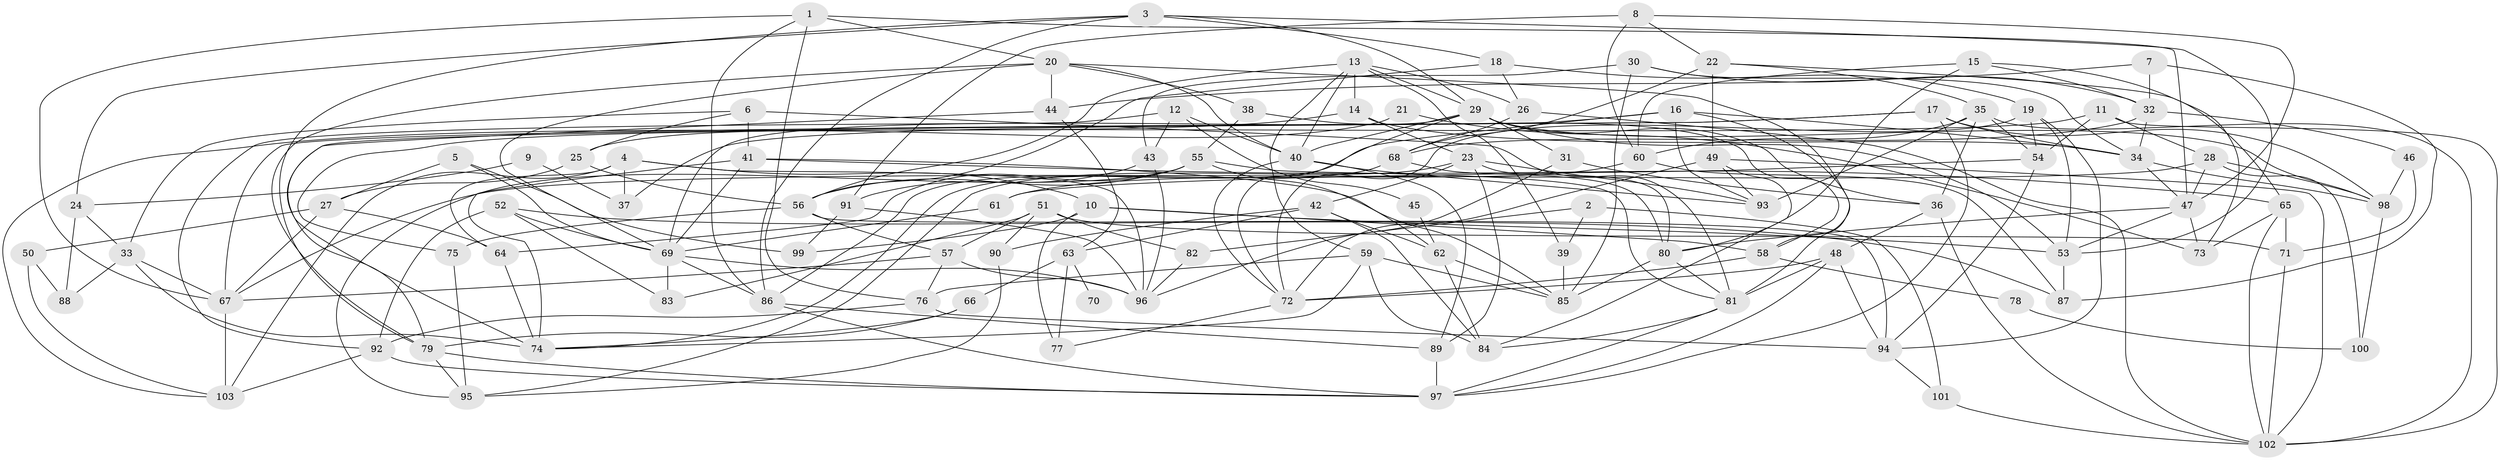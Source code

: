 // original degree distribution, {5: 0.23129251700680273, 3: 0.23809523809523808, 2: 0.14965986394557823, 4: 0.2653061224489796, 6: 0.061224489795918366, 7: 0.034013605442176874, 8: 0.02040816326530612}
// Generated by graph-tools (version 1.1) at 2025/37/03/04/25 23:37:10]
// undirected, 103 vertices, 243 edges
graph export_dot {
  node [color=gray90,style=filled];
  1;
  2;
  3;
  4;
  5;
  6;
  7;
  8;
  9;
  10;
  11;
  12;
  13;
  14;
  15;
  16;
  17;
  18;
  19;
  20;
  21;
  22;
  23;
  24;
  25;
  26;
  27;
  28;
  29;
  30;
  31;
  32;
  33;
  34;
  35;
  36;
  37;
  38;
  39;
  40;
  41;
  42;
  43;
  44;
  45;
  46;
  47;
  48;
  49;
  50;
  51;
  52;
  53;
  54;
  55;
  56;
  57;
  58;
  59;
  60;
  61;
  62;
  63;
  64;
  65;
  66;
  67;
  68;
  69;
  70;
  71;
  72;
  73;
  74;
  75;
  76;
  77;
  78;
  79;
  80;
  81;
  82;
  83;
  84;
  85;
  86;
  87;
  88;
  89;
  90;
  91;
  92;
  93;
  94;
  95;
  96;
  97;
  98;
  99;
  100;
  101;
  102;
  103;
  1 -- 20 [weight=1.0];
  1 -- 47 [weight=1.0];
  1 -- 67 [weight=1.0];
  1 -- 76 [weight=1.0];
  1 -- 86 [weight=1.0];
  2 -- 39 [weight=1.0];
  2 -- 82 [weight=1.0];
  2 -- 101 [weight=1.0];
  3 -- 18 [weight=1.0];
  3 -- 24 [weight=1.0];
  3 -- 29 [weight=1.0];
  3 -- 53 [weight=1.0];
  3 -- 79 [weight=1.0];
  3 -- 86 [weight=1.0];
  4 -- 10 [weight=1.0];
  4 -- 37 [weight=1.0];
  4 -- 64 [weight=1.0];
  4 -- 96 [weight=1.0];
  4 -- 103 [weight=1.0];
  5 -- 27 [weight=1.0];
  5 -- 69 [weight=1.0];
  5 -- 99 [weight=1.0];
  6 -- 25 [weight=1.0];
  6 -- 33 [weight=1.0];
  6 -- 41 [weight=1.0];
  6 -- 81 [weight=1.0];
  7 -- 32 [weight=1.0];
  7 -- 44 [weight=1.0];
  7 -- 87 [weight=1.0];
  8 -- 22 [weight=1.0];
  8 -- 47 [weight=1.0];
  8 -- 60 [weight=1.0];
  8 -- 91 [weight=1.0];
  9 -- 24 [weight=1.0];
  9 -- 37 [weight=1.0];
  10 -- 53 [weight=1.0];
  10 -- 58 [weight=1.0];
  10 -- 77 [weight=1.0];
  10 -- 99 [weight=1.0];
  11 -- 28 [weight=1.0];
  11 -- 54 [weight=1.0];
  11 -- 75 [weight=1.0];
  11 -- 102 [weight=1.0];
  12 -- 40 [weight=1.0];
  12 -- 43 [weight=1.0];
  12 -- 45 [weight=1.0];
  12 -- 92 [weight=1.0];
  13 -- 14 [weight=1.0];
  13 -- 26 [weight=1.0];
  13 -- 29 [weight=1.0];
  13 -- 39 [weight=1.0];
  13 -- 40 [weight=1.0];
  13 -- 56 [weight=1.0];
  13 -- 59 [weight=1.0];
  14 -- 23 [weight=1.0];
  14 -- 34 [weight=1.0];
  14 -- 103 [weight=1.0];
  15 -- 32 [weight=1.0];
  15 -- 60 [weight=1.0];
  15 -- 73 [weight=1.0];
  15 -- 80 [weight=1.0];
  16 -- 34 [weight=1.0];
  16 -- 37 [weight=1.0];
  16 -- 81 [weight=1.0];
  16 -- 86 [weight=1.0];
  16 -- 93 [weight=1.0];
  17 -- 34 [weight=1.0];
  17 -- 67 [weight=1.0];
  17 -- 79 [weight=1.0];
  17 -- 97 [weight=1.0];
  17 -- 98 [weight=1.0];
  18 -- 19 [weight=1.0];
  18 -- 26 [weight=1.0];
  18 -- 56 [weight=1.0];
  19 -- 53 [weight=1.0];
  19 -- 54 [weight=1.0];
  19 -- 72 [weight=1.0];
  19 -- 94 [weight=1.0];
  20 -- 38 [weight=1.0];
  20 -- 40 [weight=1.0];
  20 -- 44 [weight=1.0];
  20 -- 58 [weight=1.0];
  20 -- 69 [weight=1.0];
  20 -- 79 [weight=1.0];
  21 -- 25 [weight=1.0];
  21 -- 73 [weight=1.0];
  22 -- 35 [weight=1.0];
  22 -- 49 [weight=1.0];
  22 -- 65 [weight=1.0];
  22 -- 68 [weight=1.0];
  23 -- 42 [weight=1.0];
  23 -- 80 [weight=1.0];
  23 -- 89 [weight=1.0];
  23 -- 93 [weight=1.0];
  23 -- 95 [weight=1.0];
  24 -- 33 [weight=1.0];
  24 -- 88 [weight=1.0];
  25 -- 27 [weight=1.0];
  25 -- 56 [weight=1.0];
  26 -- 68 [weight=1.0];
  26 -- 102 [weight=1.0];
  27 -- 50 [weight=1.0];
  27 -- 64 [weight=1.0];
  27 -- 67 [weight=1.0];
  28 -- 47 [weight=1.0];
  28 -- 67 [weight=1.0];
  28 -- 98 [weight=1.0];
  28 -- 100 [weight=1.0];
  29 -- 31 [weight=1.0];
  29 -- 36 [weight=1.0];
  29 -- 40 [weight=1.0];
  29 -- 53 [weight=1.0];
  29 -- 69 [weight=1.0];
  29 -- 72 [weight=1.0];
  29 -- 98 [weight=1.0];
  30 -- 32 [weight=1.0];
  30 -- 34 [weight=1.0];
  30 -- 43 [weight=1.0];
  30 -- 85 [weight=1.0];
  31 -- 36 [weight=1.0];
  31 -- 96 [weight=1.0];
  32 -- 34 [weight=1.0];
  32 -- 46 [weight=1.0];
  32 -- 68 [weight=1.0];
  33 -- 67 [weight=1.0];
  33 -- 74 [weight=1.0];
  33 -- 88 [weight=1.0];
  34 -- 47 [weight=1.0];
  34 -- 98 [weight=1.0];
  35 -- 36 [weight=1.0];
  35 -- 54 [weight=1.0];
  35 -- 60 [weight=1.0];
  35 -- 93 [weight=1.0];
  35 -- 102 [weight=1.0];
  36 -- 48 [weight=1.0];
  36 -- 102 [weight=1.0];
  38 -- 55 [weight=1.0];
  38 -- 58 [weight=1.0];
  39 -- 85 [weight=2.0];
  40 -- 72 [weight=2.0];
  40 -- 89 [weight=1.0];
  40 -- 93 [weight=1.0];
  41 -- 65 [weight=1.0];
  41 -- 69 [weight=1.0];
  41 -- 74 [weight=1.0];
  41 -- 85 [weight=1.0];
  42 -- 62 [weight=1.0];
  42 -- 63 [weight=1.0];
  42 -- 84 [weight=1.0];
  42 -- 90 [weight=1.0];
  43 -- 91 [weight=1.0];
  43 -- 96 [weight=1.0];
  44 -- 63 [weight=1.0];
  44 -- 74 [weight=1.0];
  45 -- 62 [weight=1.0];
  46 -- 71 [weight=1.0];
  46 -- 98 [weight=1.0];
  47 -- 53 [weight=1.0];
  47 -- 73 [weight=1.0];
  47 -- 80 [weight=1.0];
  48 -- 72 [weight=1.0];
  48 -- 81 [weight=1.0];
  48 -- 94 [weight=1.0];
  48 -- 97 [weight=1.0];
  49 -- 72 [weight=1.0];
  49 -- 84 [weight=1.0];
  49 -- 93 [weight=1.0];
  49 -- 102 [weight=1.0];
  50 -- 88 [weight=2.0];
  50 -- 103 [weight=1.0];
  51 -- 57 [weight=1.0];
  51 -- 71 [weight=1.0];
  51 -- 82 [weight=1.0];
  51 -- 83 [weight=1.0];
  51 -- 90 [weight=1.0];
  52 -- 69 [weight=1.0];
  52 -- 83 [weight=1.0];
  52 -- 87 [weight=1.0];
  52 -- 92 [weight=1.0];
  53 -- 87 [weight=1.0];
  54 -- 61 [weight=1.0];
  54 -- 94 [weight=1.0];
  55 -- 56 [weight=1.0];
  55 -- 62 [weight=1.0];
  55 -- 64 [weight=1.0];
  55 -- 81 [weight=1.0];
  55 -- 95 [weight=1.0];
  56 -- 57 [weight=1.0];
  56 -- 75 [weight=1.0];
  56 -- 94 [weight=2.0];
  57 -- 67 [weight=1.0];
  57 -- 76 [weight=1.0];
  57 -- 96 [weight=1.0];
  58 -- 72 [weight=1.0];
  58 -- 78 [weight=1.0];
  59 -- 74 [weight=1.0];
  59 -- 76 [weight=1.0];
  59 -- 84 [weight=1.0];
  59 -- 85 [weight=1.0];
  60 -- 61 [weight=1.0];
  60 -- 87 [weight=1.0];
  61 -- 69 [weight=1.0];
  62 -- 84 [weight=1.0];
  62 -- 85 [weight=1.0];
  63 -- 66 [weight=1.0];
  63 -- 70 [weight=2.0];
  63 -- 77 [weight=1.0];
  64 -- 74 [weight=1.0];
  65 -- 71 [weight=1.0];
  65 -- 73 [weight=1.0];
  65 -- 102 [weight=1.0];
  66 -- 74 [weight=1.0];
  66 -- 79 [weight=1.0];
  67 -- 103 [weight=1.0];
  68 -- 74 [weight=1.0];
  68 -- 80 [weight=1.0];
  69 -- 83 [weight=1.0];
  69 -- 86 [weight=1.0];
  69 -- 96 [weight=1.0];
  71 -- 102 [weight=1.0];
  72 -- 77 [weight=1.0];
  75 -- 95 [weight=1.0];
  76 -- 92 [weight=1.0];
  76 -- 94 [weight=1.0];
  78 -- 100 [weight=1.0];
  79 -- 95 [weight=1.0];
  79 -- 97 [weight=1.0];
  80 -- 81 [weight=1.0];
  80 -- 85 [weight=1.0];
  81 -- 84 [weight=1.0];
  81 -- 97 [weight=1.0];
  82 -- 96 [weight=1.0];
  86 -- 89 [weight=1.0];
  86 -- 97 [weight=1.0];
  89 -- 97 [weight=1.0];
  90 -- 95 [weight=1.0];
  91 -- 96 [weight=1.0];
  91 -- 99 [weight=1.0];
  92 -- 97 [weight=1.0];
  92 -- 103 [weight=1.0];
  94 -- 101 [weight=1.0];
  98 -- 100 [weight=1.0];
  101 -- 102 [weight=1.0];
}
